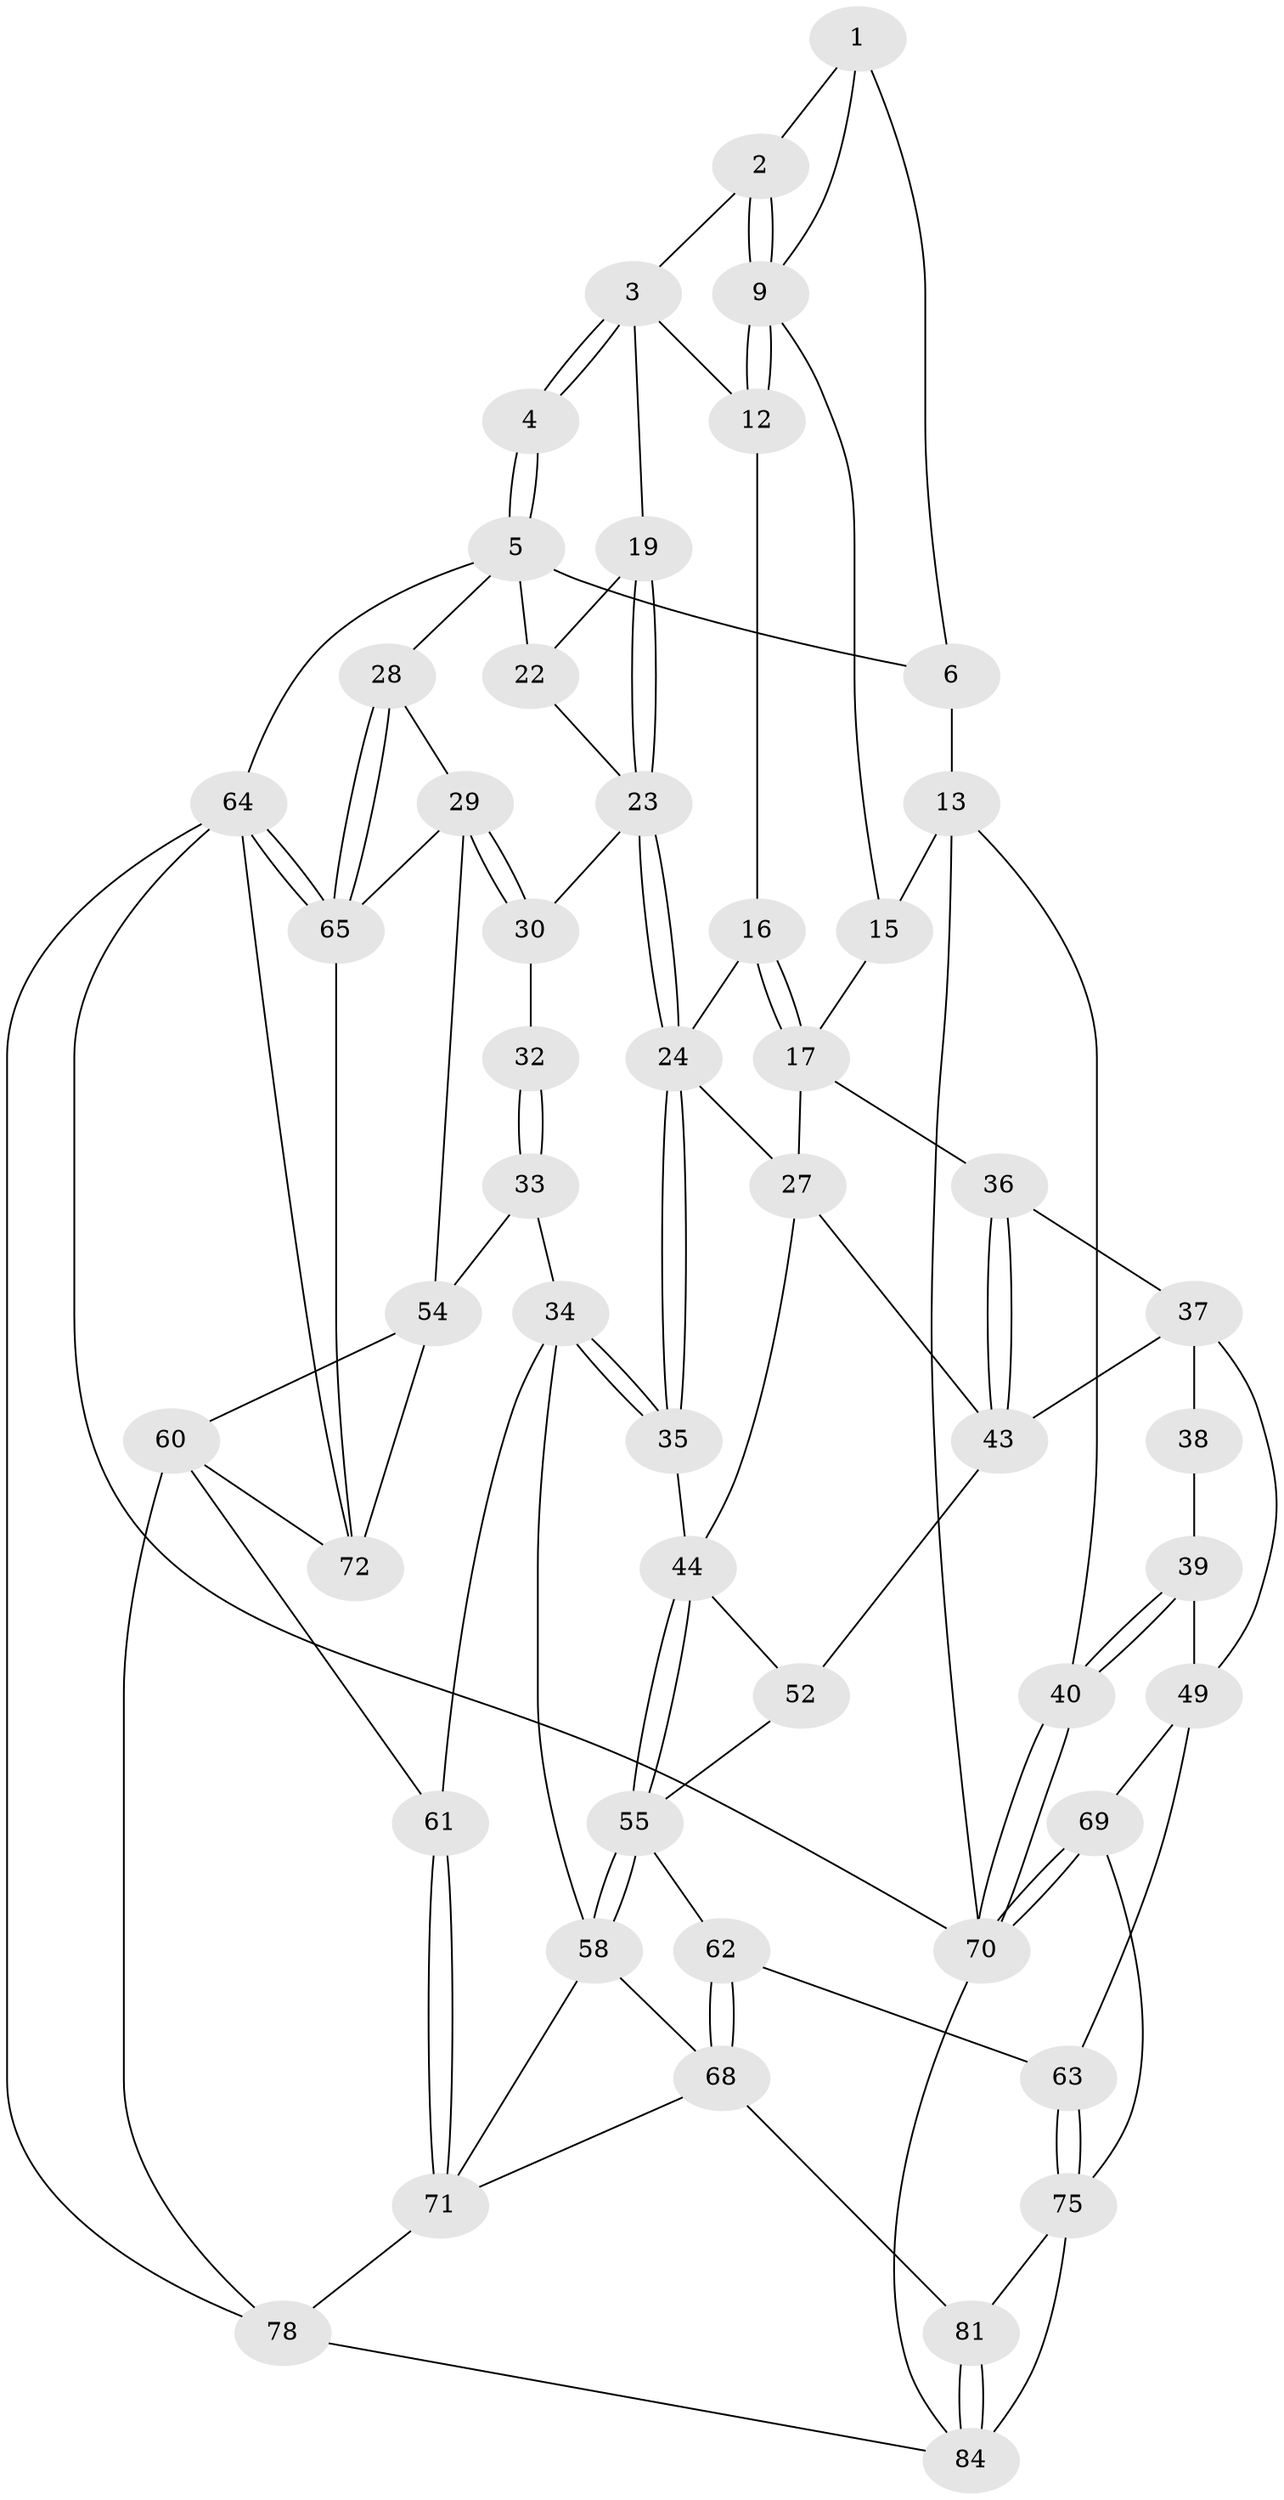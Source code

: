 // original degree distribution, {3: 0.03529411764705882, 4: 0.2235294117647059, 5: 0.5294117647058824, 6: 0.21176470588235294}
// Generated by graph-tools (version 1.1) at 2025/11/02/27/25 16:11:58]
// undirected, 51 vertices, 113 edges
graph export_dot {
graph [start="1"]
  node [color=gray90,style=filled];
  1 [pos="+0.26147347659535186+0",super="+7"];
  2 [pos="+0.4712354889186202+0"];
  3 [pos="+0.7155696460726616+0",super="+11"];
  4 [pos="+1+0"];
  5 [pos="+1+0",super="+21"];
  6 [pos="+0.0527913628303316+0",super="+8"];
  9 [pos="+0.4714690523179163+0.09748593386016363",super="+10"];
  12 [pos="+0.5207007697806664+0.15692239492030485"];
  13 [pos="+0.07733967224960138+0.21436740605567528",super="+14"];
  15 [pos="+0.1931006047917293+0.2507170621353735"];
  16 [pos="+0.5108898998293433+0.1699446404334754"];
  17 [pos="+0.3203883817996907+0.30205564694486847",super="+18"];
  19 [pos="+0.651104933966489+0.19854996735889985",super="+20"];
  22 [pos="+0.8869380838948391+0.24284515725372097"];
  23 [pos="+0.6878019808006208+0.32965018482040126",super="+26"];
  24 [pos="+0.6395855948607262+0.4297869722912868",super="+25"];
  27 [pos="+0.4018111928989076+0.37351346224078574",super="+42"];
  28 [pos="+1+0.394319847444532"];
  29 [pos="+0.9946862872981891+0.4368649552357665",super="+53"];
  30 [pos="+0.9821229843879842+0.43443252121542675",super="+31"];
  32 [pos="+0.8236689573389653+0.43467879636019446",super="+41"];
  33 [pos="+0.7218357078242577+0.5210944234039059",super="+46"];
  34 [pos="+0.6896643069351608+0.5110664325237511",super="+57"];
  35 [pos="+0.6386332833885706+0.4473538036696022"];
  36 [pos="+0.21100954798484306+0.3879864402468329"];
  37 [pos="+0.16321522922124362+0.451659164951101",super="+48"];
  38 [pos="+0.1424090244541288+0.46341406651952083"];
  39 [pos="+0+0.5278088656416754",super="+51"];
  40 [pos="+0+0.5145421498654281"];
  43 [pos="+0.29367774395821084+0.49041806371664626",super="+47"];
  44 [pos="+0.5795302554959619+0.4796562060213333",super="+45"];
  49 [pos="+0.23493130422530892+0.6575617539986212",super="+50"];
  52 [pos="+0.413518340779042+0.5652653202293753"];
  54 [pos="+0.8579731246873796+0.6580886240315547",super="+59"];
  55 [pos="+0.5174925474222541+0.608466440115906",super="+56"];
  58 [pos="+0.6095194873515299+0.6790230523617409",super="+67"];
  60 [pos="+0.8311373432285536+0.6858733653127742",super="+77"];
  61 [pos="+0.6918796758923805+0.7318205619183483"];
  62 [pos="+0.41467530279283155+0.7189367567776966"];
  63 [pos="+0.256672065092497+0.6744431028288658"];
  64 [pos="+1+1",super="+82"];
  65 [pos="+1+0.7825661516976328",super="+66"];
  68 [pos="+0.44942242787377557+0.790695187112106",super="+80"];
  69 [pos="+0.07227142917698773+0.831916011506771"];
  70 [pos="+0+0.8268017051951052",super="+74"];
  71 [pos="+0.6798438128172088+0.8434021835225604",super="+79"];
  72 [pos="+0.9136512535329117+0.8164482087555677",super="+73"];
  75 [pos="+0.2824998495087289+0.881000293494328",super="+76"];
  78 [pos="+0.7427723392393747+0.9769085982875451",super="+83"];
  81 [pos="+0.4115206002555664+0.8891724788538172"];
  84 [pos="+0.4786414727194775+1",super="+85"];
  1 -- 2;
  1 -- 9;
  1 -- 6;
  2 -- 3;
  2 -- 9;
  2 -- 9;
  3 -- 4;
  3 -- 4;
  3 -- 19;
  3 -- 12;
  4 -- 5;
  4 -- 5;
  5 -- 6;
  5 -- 64;
  5 -- 28;
  5 -- 22;
  6 -- 13 [weight=2];
  9 -- 12;
  9 -- 12;
  9 -- 15;
  12 -- 16;
  13 -- 15;
  13 -- 40;
  13 -- 70;
  15 -- 17;
  16 -- 17;
  16 -- 17;
  16 -- 24;
  17 -- 27;
  17 -- 36;
  19 -- 23;
  19 -- 23;
  19 -- 22;
  22 -- 23;
  23 -- 24;
  23 -- 24;
  23 -- 30;
  24 -- 35;
  24 -- 35;
  24 -- 27;
  27 -- 43;
  27 -- 44;
  28 -- 29;
  28 -- 65;
  28 -- 65;
  29 -- 30;
  29 -- 30;
  29 -- 65;
  29 -- 54;
  30 -- 32 [weight=2];
  32 -- 33 [weight=2];
  32 -- 33;
  33 -- 34;
  33 -- 54;
  34 -- 35;
  34 -- 35;
  34 -- 58;
  34 -- 61;
  35 -- 44;
  36 -- 37;
  36 -- 43;
  36 -- 43;
  37 -- 38;
  37 -- 49;
  37 -- 43;
  38 -- 39 [weight=2];
  39 -- 40;
  39 -- 40;
  39 -- 49;
  40 -- 70;
  40 -- 70;
  43 -- 52;
  44 -- 55;
  44 -- 55;
  44 -- 52;
  49 -- 63;
  49 -- 69;
  52 -- 55;
  54 -- 72;
  54 -- 60;
  55 -- 58;
  55 -- 58;
  55 -- 62;
  58 -- 68;
  58 -- 71;
  60 -- 61;
  60 -- 78;
  60 -- 72;
  61 -- 71;
  61 -- 71;
  62 -- 63;
  62 -- 68;
  62 -- 68;
  63 -- 75;
  63 -- 75;
  64 -- 65;
  64 -- 65;
  64 -- 70;
  64 -- 72;
  64 -- 78;
  65 -- 72;
  68 -- 81;
  68 -- 71;
  69 -- 70;
  69 -- 70;
  69 -- 75;
  70 -- 84;
  71 -- 78;
  75 -- 81;
  75 -- 84;
  78 -- 84;
  81 -- 84;
  81 -- 84;
}
